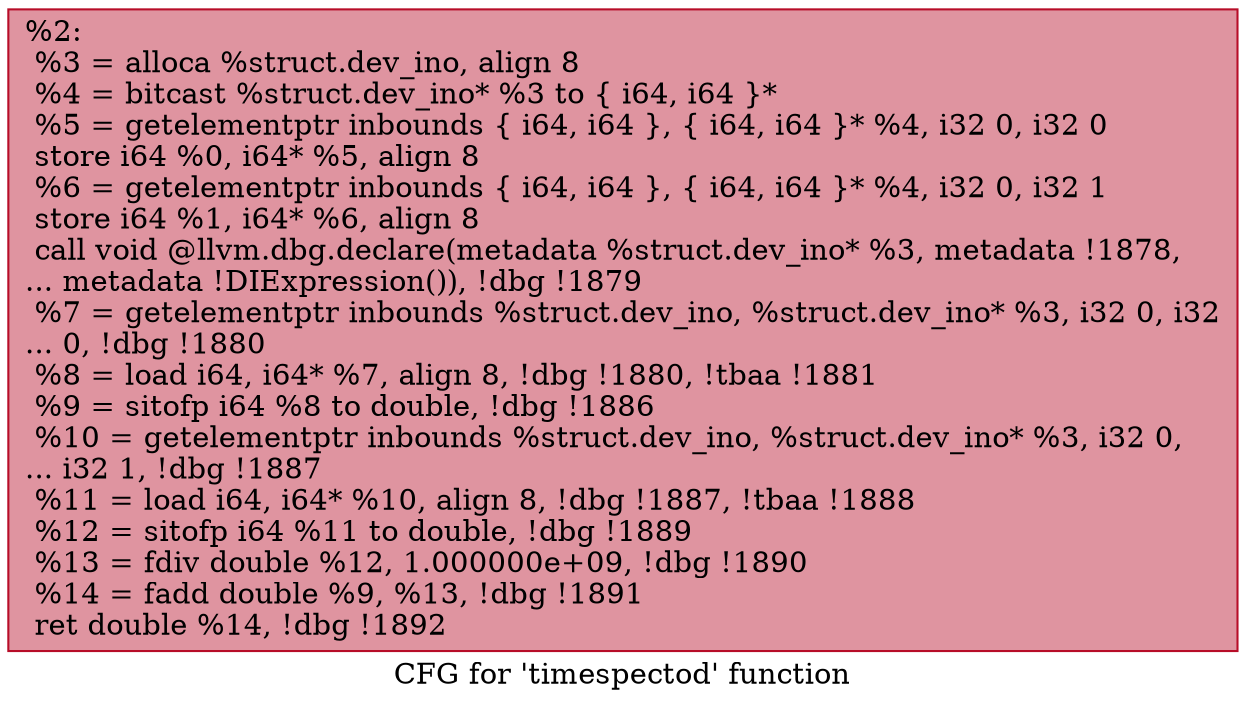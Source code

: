 digraph "CFG for 'timespectod' function" {
	label="CFG for 'timespectod' function";

	Node0x2556d70 [shape=record,color="#b70d28ff", style=filled, fillcolor="#b70d2870",label="{%2:\l  %3 = alloca %struct.dev_ino, align 8\l  %4 = bitcast %struct.dev_ino* %3 to \{ i64, i64 \}*\l  %5 = getelementptr inbounds \{ i64, i64 \}, \{ i64, i64 \}* %4, i32 0, i32 0\l  store i64 %0, i64* %5, align 8\l  %6 = getelementptr inbounds \{ i64, i64 \}, \{ i64, i64 \}* %4, i32 0, i32 1\l  store i64 %1, i64* %6, align 8\l  call void @llvm.dbg.declare(metadata %struct.dev_ino* %3, metadata !1878,\l... metadata !DIExpression()), !dbg !1879\l  %7 = getelementptr inbounds %struct.dev_ino, %struct.dev_ino* %3, i32 0, i32\l... 0, !dbg !1880\l  %8 = load i64, i64* %7, align 8, !dbg !1880, !tbaa !1881\l  %9 = sitofp i64 %8 to double, !dbg !1886\l  %10 = getelementptr inbounds %struct.dev_ino, %struct.dev_ino* %3, i32 0,\l... i32 1, !dbg !1887\l  %11 = load i64, i64* %10, align 8, !dbg !1887, !tbaa !1888\l  %12 = sitofp i64 %11 to double, !dbg !1889\l  %13 = fdiv double %12, 1.000000e+09, !dbg !1890\l  %14 = fadd double %9, %13, !dbg !1891\l  ret double %14, !dbg !1892\l}"];
}
